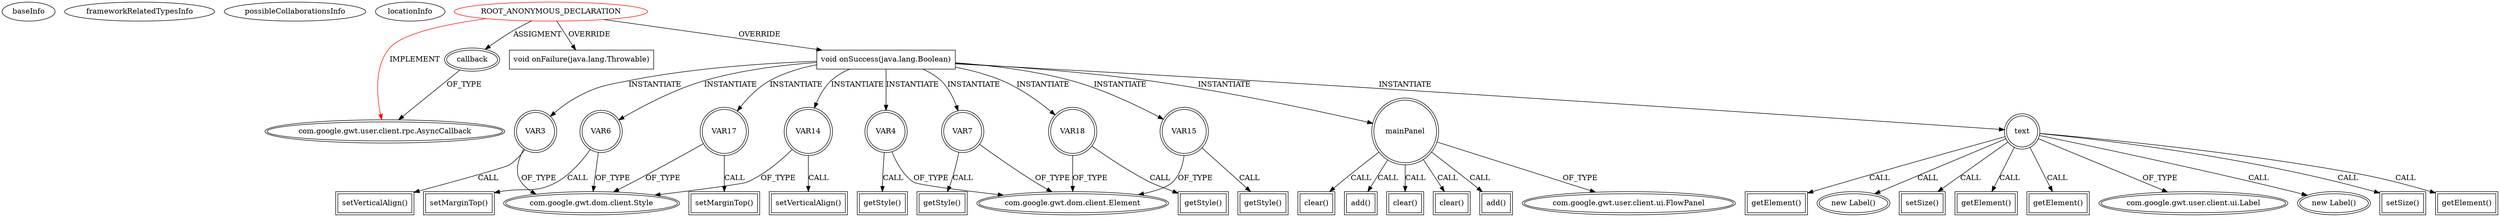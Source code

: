 digraph {
baseInfo[graphId=69,category="extension_graph",isAnonymous=true,possibleRelation=false]
frameworkRelatedTypesInfo[0="com.google.gwt.user.client.rpc.AsyncCallback"]
possibleCollaborationsInfo[]
locationInfo[projectName="CarlRazmus-WebStore",filePath="/CarlRazmus-WebStore/WebStore-master/src/tddd24/project/client/WebStore.java",contextSignature="void confirmOrder(java.util.ArrayList)",graphId="69"]
0[label="ROOT_ANONYMOUS_DECLARATION",vertexType="ROOT_ANONYMOUS_DECLARATION",isFrameworkType=false,color=red]
1[label="com.google.gwt.user.client.rpc.AsyncCallback",vertexType="FRAMEWORK_INTERFACE_TYPE",isFrameworkType=true,peripheries=2]
2[label="callback",vertexType="OUTSIDE_VARIABLE_EXPRESION",isFrameworkType=true,peripheries=2]
4[label="void onFailure(java.lang.Throwable)",vertexType="OVERRIDING_METHOD_DECLARATION",isFrameworkType=false,shape=box]
5[label="void onSuccess(java.lang.Boolean)",vertexType="OVERRIDING_METHOD_DECLARATION",isFrameworkType=false,shape=box]
6[label="mainPanel",vertexType="VARIABLE_EXPRESION",isFrameworkType=true,peripheries=2,shape=circle]
8[label="com.google.gwt.user.client.ui.FlowPanel",vertexType="FRAMEWORK_CLASS_TYPE",isFrameworkType=true,peripheries=2]
7[label="clear()",vertexType="INSIDE_CALL",isFrameworkType=true,peripheries=2,shape=box]
10[label="text",vertexType="VARIABLE_EXPRESION",isFrameworkType=true,peripheries=2,shape=circle]
11[label="com.google.gwt.user.client.ui.Label",vertexType="FRAMEWORK_CLASS_TYPE",isFrameworkType=true,peripheries=2]
9[label="new Label()",vertexType="CONSTRUCTOR_CALL",isFrameworkType=true,peripheries=2]
13[label="setSize()",vertexType="INSIDE_CALL",isFrameworkType=true,peripheries=2,shape=box]
14[label="VAR3",vertexType="VARIABLE_EXPRESION",isFrameworkType=true,peripheries=2,shape=circle]
16[label="com.google.gwt.dom.client.Style",vertexType="FRAMEWORK_CLASS_TYPE",isFrameworkType=true,peripheries=2]
15[label="setVerticalAlign()",vertexType="INSIDE_CALL",isFrameworkType=true,peripheries=2,shape=box]
17[label="VAR4",vertexType="VARIABLE_EXPRESION",isFrameworkType=true,peripheries=2,shape=circle]
19[label="com.google.gwt.dom.client.Element",vertexType="FRAMEWORK_CLASS_TYPE",isFrameworkType=true,peripheries=2]
18[label="getStyle()",vertexType="INSIDE_CALL",isFrameworkType=true,peripheries=2,shape=box]
21[label="getElement()",vertexType="INSIDE_CALL",isFrameworkType=true,peripheries=2,shape=box]
22[label="VAR6",vertexType="VARIABLE_EXPRESION",isFrameworkType=true,peripheries=2,shape=circle]
23[label="setMarginTop()",vertexType="INSIDE_CALL",isFrameworkType=true,peripheries=2,shape=box]
25[label="VAR7",vertexType="VARIABLE_EXPRESION",isFrameworkType=true,peripheries=2,shape=circle]
26[label="getStyle()",vertexType="INSIDE_CALL",isFrameworkType=true,peripheries=2,shape=box]
29[label="getElement()",vertexType="INSIDE_CALL",isFrameworkType=true,peripheries=2,shape=box]
31[label="add()",vertexType="INSIDE_CALL",isFrameworkType=true,peripheries=2,shape=box]
33[label="clear()",vertexType="INSIDE_CALL",isFrameworkType=true,peripheries=2,shape=box]
35[label="clear()",vertexType="INSIDE_CALL",isFrameworkType=true,peripheries=2,shape=box]
36[label="new Label()",vertexType="CONSTRUCTOR_CALL",isFrameworkType=true,peripheries=2]
39[label="setSize()",vertexType="INSIDE_CALL",isFrameworkType=true,peripheries=2,shape=box]
40[label="VAR14",vertexType="VARIABLE_EXPRESION",isFrameworkType=true,peripheries=2,shape=circle]
41[label="setVerticalAlign()",vertexType="INSIDE_CALL",isFrameworkType=true,peripheries=2,shape=box]
43[label="VAR15",vertexType="VARIABLE_EXPRESION",isFrameworkType=true,peripheries=2,shape=circle]
44[label="getStyle()",vertexType="INSIDE_CALL",isFrameworkType=true,peripheries=2,shape=box]
47[label="getElement()",vertexType="INSIDE_CALL",isFrameworkType=true,peripheries=2,shape=box]
48[label="VAR17",vertexType="VARIABLE_EXPRESION",isFrameworkType=true,peripheries=2,shape=circle]
49[label="setMarginTop()",vertexType="INSIDE_CALL",isFrameworkType=true,peripheries=2,shape=box]
51[label="VAR18",vertexType="VARIABLE_EXPRESION",isFrameworkType=true,peripheries=2,shape=circle]
52[label="getStyle()",vertexType="INSIDE_CALL",isFrameworkType=true,peripheries=2,shape=box]
55[label="getElement()",vertexType="INSIDE_CALL",isFrameworkType=true,peripheries=2,shape=box]
57[label="add()",vertexType="INSIDE_CALL",isFrameworkType=true,peripheries=2,shape=box]
0->1[label="IMPLEMENT",color=red]
0->2[label="ASSIGMENT"]
2->1[label="OF_TYPE"]
0->4[label="OVERRIDE"]
0->5[label="OVERRIDE"]
5->6[label="INSTANTIATE"]
6->8[label="OF_TYPE"]
6->7[label="CALL"]
5->10[label="INSTANTIATE"]
10->11[label="OF_TYPE"]
10->9[label="CALL"]
10->13[label="CALL"]
5->14[label="INSTANTIATE"]
14->16[label="OF_TYPE"]
14->15[label="CALL"]
5->17[label="INSTANTIATE"]
17->19[label="OF_TYPE"]
17->18[label="CALL"]
10->21[label="CALL"]
5->22[label="INSTANTIATE"]
22->16[label="OF_TYPE"]
22->23[label="CALL"]
5->25[label="INSTANTIATE"]
25->19[label="OF_TYPE"]
25->26[label="CALL"]
10->29[label="CALL"]
6->31[label="CALL"]
6->33[label="CALL"]
6->35[label="CALL"]
10->36[label="CALL"]
10->39[label="CALL"]
5->40[label="INSTANTIATE"]
40->16[label="OF_TYPE"]
40->41[label="CALL"]
5->43[label="INSTANTIATE"]
43->19[label="OF_TYPE"]
43->44[label="CALL"]
10->47[label="CALL"]
5->48[label="INSTANTIATE"]
48->16[label="OF_TYPE"]
48->49[label="CALL"]
5->51[label="INSTANTIATE"]
51->19[label="OF_TYPE"]
51->52[label="CALL"]
10->55[label="CALL"]
6->57[label="CALL"]
}
